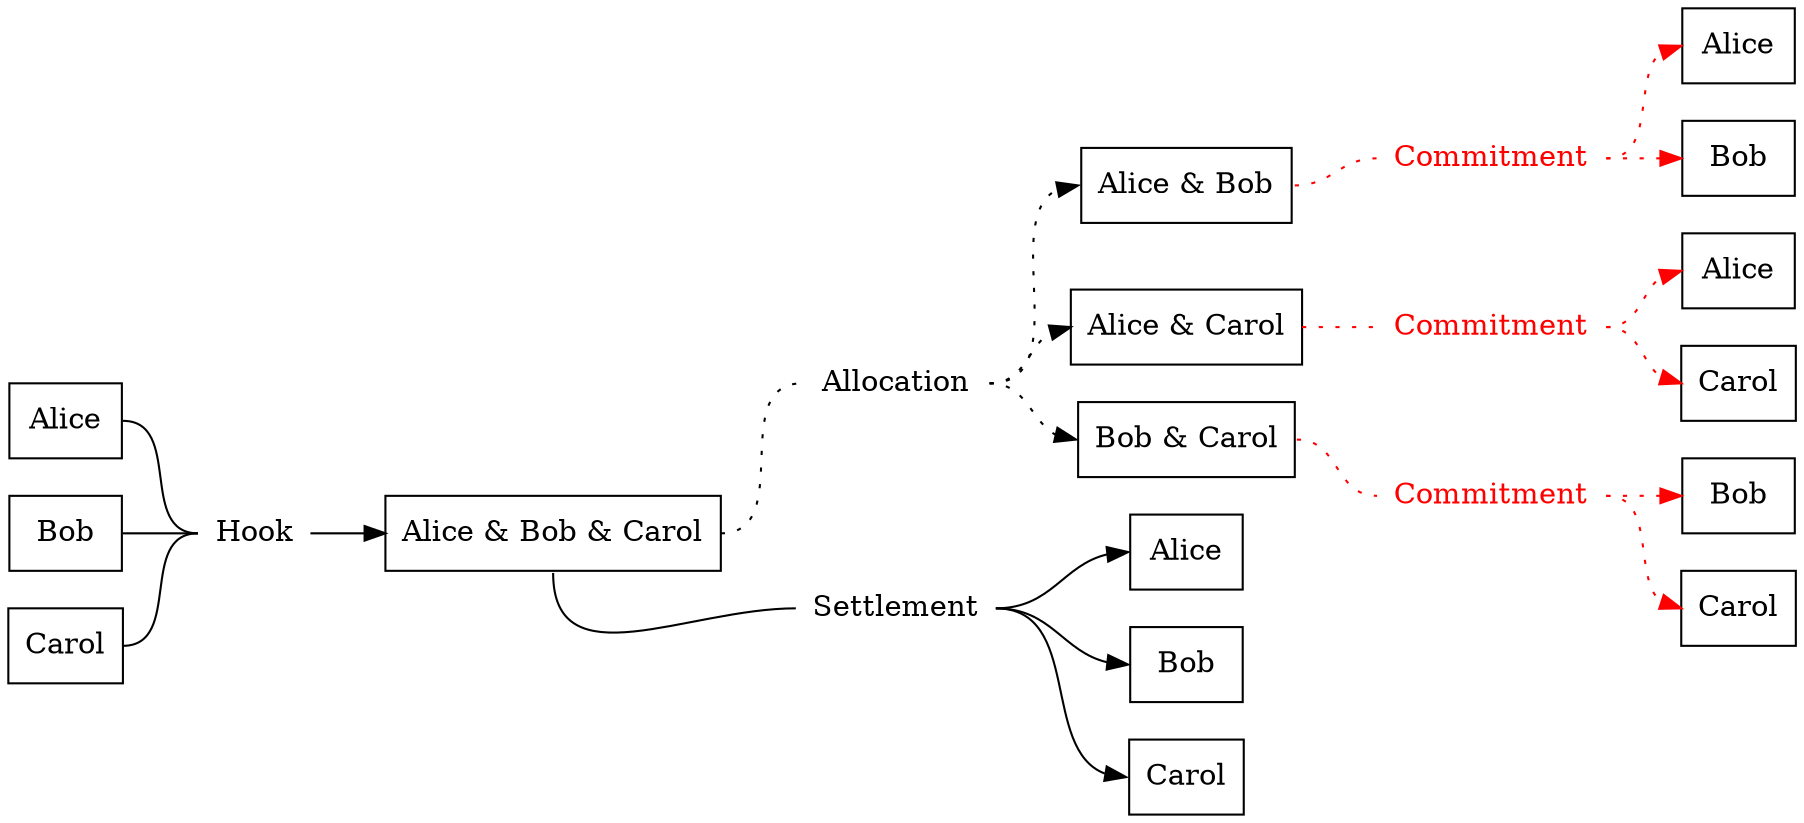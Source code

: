 digraph T {
  rankdir=LR;
  node [shape=box];
  alice0 [label="Alice"];
  alice1 [label="Alice"];
  alice2 [label="Alice"];
  alice3 [label="Alice"];
  bob0 [label="Bob"];
  bob1 [label="Bob"];
  bob2 [label="Bob"];
  bob3 [label="Bob"];
  carol0 [label="Carol"];
  carol1 [label="Carol"];
  carol2 [label="Carol"];
  carol3 [label="Carol"];
  alice_bob_carol [label="Alice & Bob & Carol"];
  alice_bob [label="Alice & Bob"];
  alice_carol [label="Alice & Carol"];
  bob_carol [label="Bob & Carol"];
  node [shape=none];
  hook [label="Hook"];
  allocation [label="Allocation"];
  commitment_ab [color=red, label="Commitment", fontcolor=red];
  commitment_ac [color=red, label="Commitment", fontcolor=red];
  commitment_bc [color=red, label="Commitment", fontcolor=red];
  settlement [label="Settlement"];
  edge [tailport=e, headport=w];
  alice0 -> hook [arrowhead=none];
  bob0 -> hook [arrowhead=none];
  carol0 -> hook [arrowhead=none];
  hook -> alice_bob_carol;
  edge [style=dotted];
  alice_bob_carol -> allocation [arrowhead=none];
  allocation -> alice_bob;
  allocation -> alice_carol;
  allocation -> bob_carol;
  edge [color=red];
  alice_bob -> commitment_ab [arrowhead=none];
  commitment_ab -> alice1;
  commitment_ab -> bob1;
  alice_carol -> commitment_ac [arrowhead=none];
  commitment_ac -> alice2;
  commitment_ac -> carol1;
  bob_carol -> commitment_bc [arrowhead=none];
  commitment_bc -> bob2;
  commitment_bc -> carol2;
  edge [style=solid, color=black];
  alice_bob_carol -> settlement [arrowhead=none, tailport=s];
  settlement -> alice3;
  settlement -> bob3;
  settlement -> carol3;
}
